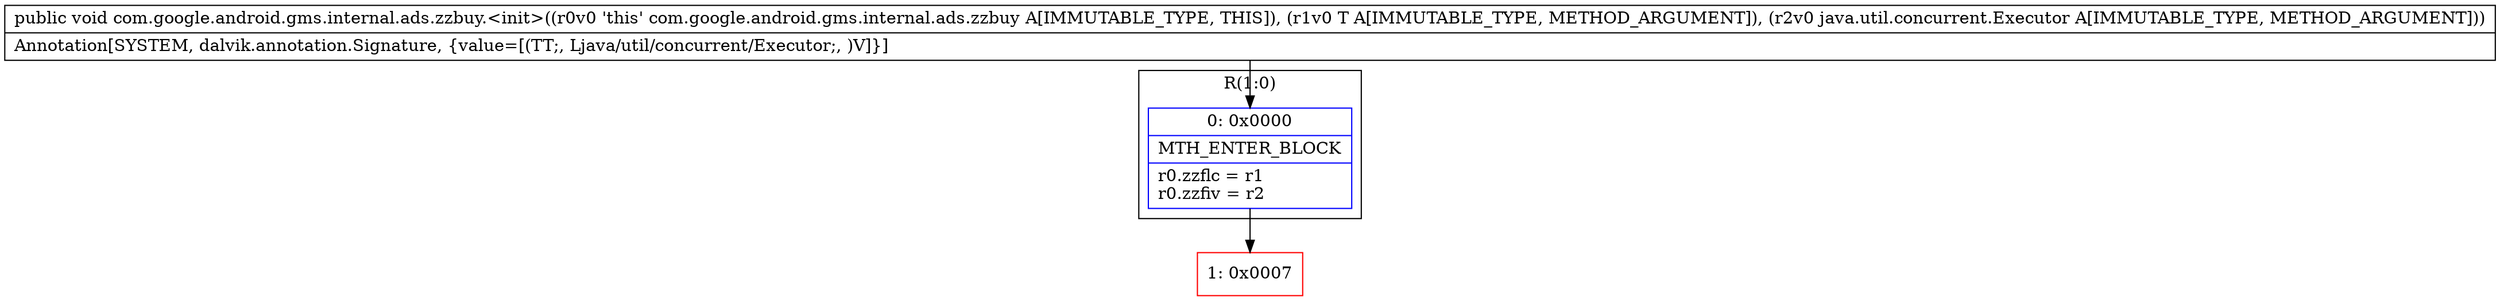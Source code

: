 digraph "CFG forcom.google.android.gms.internal.ads.zzbuy.\<init\>(Ljava\/lang\/Object;Ljava\/util\/concurrent\/Executor;)V" {
subgraph cluster_Region_1090868789 {
label = "R(1:0)";
node [shape=record,color=blue];
Node_0 [shape=record,label="{0\:\ 0x0000|MTH_ENTER_BLOCK\l|r0.zzflc = r1\lr0.zzfiv = r2\l}"];
}
Node_1 [shape=record,color=red,label="{1\:\ 0x0007}"];
MethodNode[shape=record,label="{public void com.google.android.gms.internal.ads.zzbuy.\<init\>((r0v0 'this' com.google.android.gms.internal.ads.zzbuy A[IMMUTABLE_TYPE, THIS]), (r1v0 T A[IMMUTABLE_TYPE, METHOD_ARGUMENT]), (r2v0 java.util.concurrent.Executor A[IMMUTABLE_TYPE, METHOD_ARGUMENT]))  | Annotation[SYSTEM, dalvik.annotation.Signature, \{value=[(TT;, Ljava\/util\/concurrent\/Executor;, )V]\}]\l}"];
MethodNode -> Node_0;
Node_0 -> Node_1;
}

